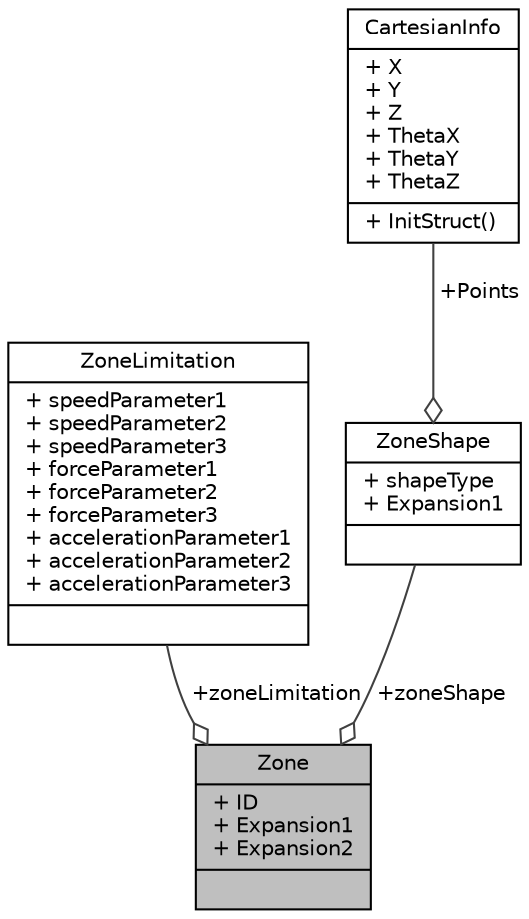 digraph "Zone"
{
  edge [fontname="Helvetica",fontsize="10",labelfontname="Helvetica",labelfontsize="10"];
  node [fontname="Helvetica",fontsize="10",shape=record];
  Node1 [label="{Zone\n|+ ID\l+ Expansion1\l+ Expansion2\l|}",height=0.2,width=0.4,color="black", fillcolor="grey75", style="filled", fontcolor="black"];
  Node2 -> Node1 [color="grey25",fontsize="10",style="solid",label=" +zoneLimitation" ,arrowhead="odiamond"];
  Node2 [label="{ZoneLimitation\n|+ speedParameter1\l+ speedParameter2\l+ speedParameter3\l+ forceParameter1\l+ forceParameter2\l+ forceParameter3\l+ accelerationParameter1\l+ accelerationParameter2\l+ accelerationParameter3\l|}",height=0.2,width=0.4,color="black", fillcolor="white", style="filled",URL="$struct_zone_limitation.html",tooltip="This represents a group of limitations that can be applied to a trajectory point. ..."];
  Node3 -> Node1 [color="grey25",fontsize="10",style="solid",label=" +zoneShape" ,arrowhead="odiamond"];
  Node3 [label="{ZoneShape\n|+ shapeType\l+ Expansion1\l|}",height=0.2,width=0.4,color="black", fillcolor="white", style="filled",URL="$struct_zone_shape.html",tooltip="Represents the 3D shape of a protection zone. "];
  Node4 -> Node3 [color="grey25",fontsize="10",style="solid",label=" +Points" ,arrowhead="odiamond"];
  Node4 [label="{CartesianInfo\n|+ X\l+ Y\l+ Z\l+ ThetaX\l+ ThetaY\l+ ThetaZ\l|+ InitStruct()\l}",height=0.2,width=0.4,color="black", fillcolor="white", style="filled",URL="$struct_cartesian_info.html",tooltip="This data structure holds values in an cartesian control context. "];
}
